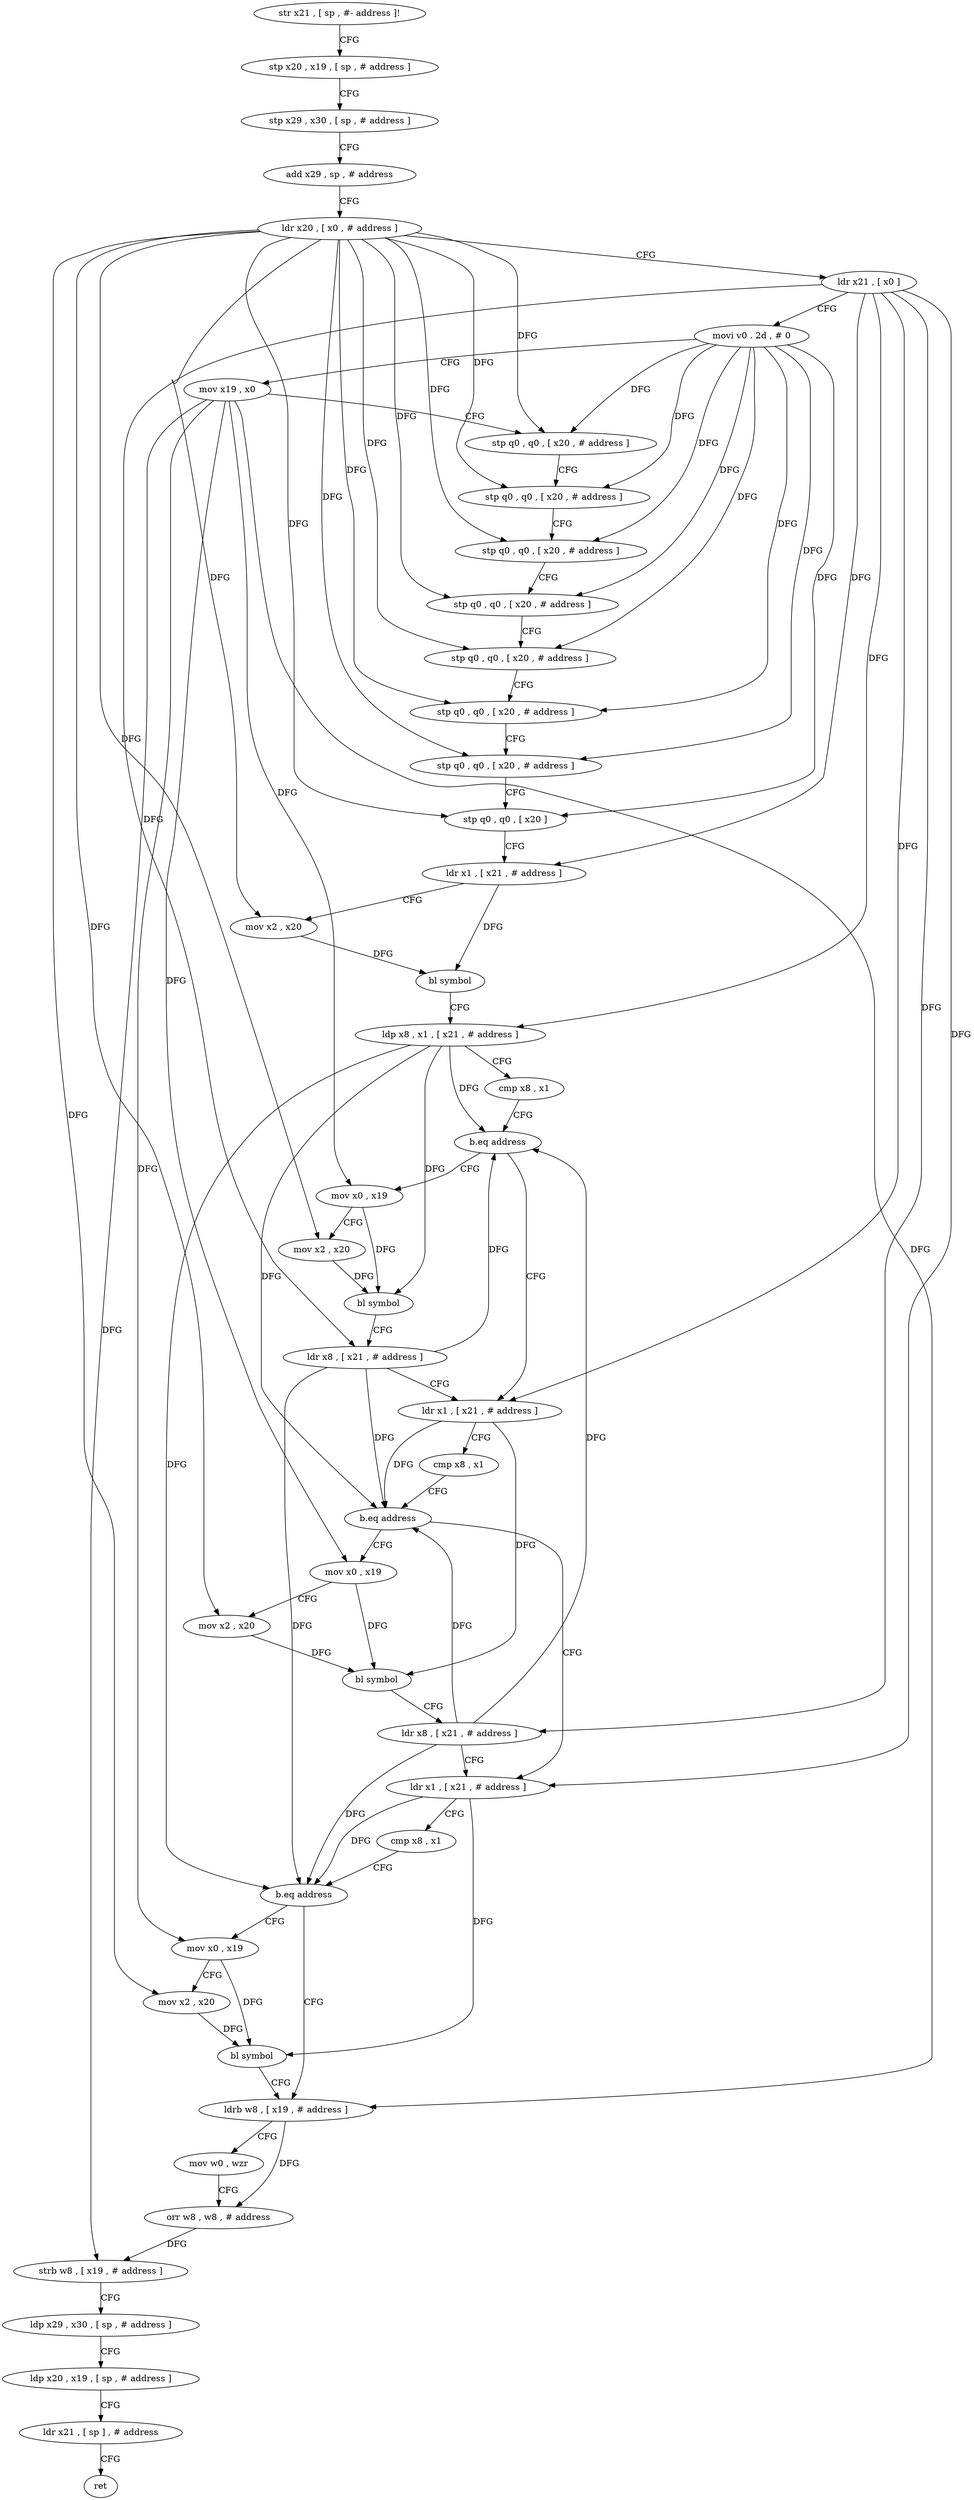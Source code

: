 digraph "func" {
"4221308" [label = "str x21 , [ sp , #- address ]!" ]
"4221312" [label = "stp x20 , x19 , [ sp , # address ]" ]
"4221316" [label = "stp x29 , x30 , [ sp , # address ]" ]
"4221320" [label = "add x29 , sp , # address" ]
"4221324" [label = "ldr x20 , [ x0 , # address ]" ]
"4221328" [label = "ldr x21 , [ x0 ]" ]
"4221332" [label = "movi v0 . 2d , # 0" ]
"4221336" [label = "mov x19 , x0" ]
"4221340" [label = "stp q0 , q0 , [ x20 , # address ]" ]
"4221344" [label = "stp q0 , q0 , [ x20 , # address ]" ]
"4221348" [label = "stp q0 , q0 , [ x20 , # address ]" ]
"4221352" [label = "stp q0 , q0 , [ x20 , # address ]" ]
"4221356" [label = "stp q0 , q0 , [ x20 , # address ]" ]
"4221360" [label = "stp q0 , q0 , [ x20 , # address ]" ]
"4221364" [label = "stp q0 , q0 , [ x20 , # address ]" ]
"4221368" [label = "stp q0 , q0 , [ x20 ]" ]
"4221372" [label = "ldr x1 , [ x21 , # address ]" ]
"4221376" [label = "mov x2 , x20" ]
"4221380" [label = "bl symbol" ]
"4221384" [label = "ldp x8 , x1 , [ x21 , # address ]" ]
"4221388" [label = "cmp x8 , x1" ]
"4221392" [label = "b.eq address" ]
"4221412" [label = "ldr x1 , [ x21 , # address ]" ]
"4221396" [label = "mov x0 , x19" ]
"4221416" [label = "cmp x8 , x1" ]
"4221420" [label = "b.eq address" ]
"4221440" [label = "ldr x1 , [ x21 , # address ]" ]
"4221424" [label = "mov x0 , x19" ]
"4221400" [label = "mov x2 , x20" ]
"4221404" [label = "bl symbol" ]
"4221408" [label = "ldr x8 , [ x21 , # address ]" ]
"4221444" [label = "cmp x8 , x1" ]
"4221448" [label = "b.eq address" ]
"4221464" [label = "ldrb w8 , [ x19 , # address ]" ]
"4221452" [label = "mov x0 , x19" ]
"4221428" [label = "mov x2 , x20" ]
"4221432" [label = "bl symbol" ]
"4221436" [label = "ldr x8 , [ x21 , # address ]" ]
"4221468" [label = "mov w0 , wzr" ]
"4221472" [label = "orr w8 , w8 , # address" ]
"4221476" [label = "strb w8 , [ x19 , # address ]" ]
"4221480" [label = "ldp x29 , x30 , [ sp , # address ]" ]
"4221484" [label = "ldp x20 , x19 , [ sp , # address ]" ]
"4221488" [label = "ldr x21 , [ sp ] , # address" ]
"4221492" [label = "ret" ]
"4221456" [label = "mov x2 , x20" ]
"4221460" [label = "bl symbol" ]
"4221308" -> "4221312" [ label = "CFG" ]
"4221312" -> "4221316" [ label = "CFG" ]
"4221316" -> "4221320" [ label = "CFG" ]
"4221320" -> "4221324" [ label = "CFG" ]
"4221324" -> "4221328" [ label = "CFG" ]
"4221324" -> "4221340" [ label = "DFG" ]
"4221324" -> "4221344" [ label = "DFG" ]
"4221324" -> "4221348" [ label = "DFG" ]
"4221324" -> "4221352" [ label = "DFG" ]
"4221324" -> "4221356" [ label = "DFG" ]
"4221324" -> "4221360" [ label = "DFG" ]
"4221324" -> "4221364" [ label = "DFG" ]
"4221324" -> "4221368" [ label = "DFG" ]
"4221324" -> "4221376" [ label = "DFG" ]
"4221324" -> "4221400" [ label = "DFG" ]
"4221324" -> "4221428" [ label = "DFG" ]
"4221324" -> "4221456" [ label = "DFG" ]
"4221328" -> "4221332" [ label = "CFG" ]
"4221328" -> "4221372" [ label = "DFG" ]
"4221328" -> "4221384" [ label = "DFG" ]
"4221328" -> "4221412" [ label = "DFG" ]
"4221328" -> "4221408" [ label = "DFG" ]
"4221328" -> "4221440" [ label = "DFG" ]
"4221328" -> "4221436" [ label = "DFG" ]
"4221332" -> "4221336" [ label = "CFG" ]
"4221332" -> "4221340" [ label = "DFG" ]
"4221332" -> "4221344" [ label = "DFG" ]
"4221332" -> "4221348" [ label = "DFG" ]
"4221332" -> "4221352" [ label = "DFG" ]
"4221332" -> "4221356" [ label = "DFG" ]
"4221332" -> "4221360" [ label = "DFG" ]
"4221332" -> "4221364" [ label = "DFG" ]
"4221332" -> "4221368" [ label = "DFG" ]
"4221336" -> "4221340" [ label = "CFG" ]
"4221336" -> "4221396" [ label = "DFG" ]
"4221336" -> "4221424" [ label = "DFG" ]
"4221336" -> "4221464" [ label = "DFG" ]
"4221336" -> "4221476" [ label = "DFG" ]
"4221336" -> "4221452" [ label = "DFG" ]
"4221340" -> "4221344" [ label = "CFG" ]
"4221344" -> "4221348" [ label = "CFG" ]
"4221348" -> "4221352" [ label = "CFG" ]
"4221352" -> "4221356" [ label = "CFG" ]
"4221356" -> "4221360" [ label = "CFG" ]
"4221360" -> "4221364" [ label = "CFG" ]
"4221364" -> "4221368" [ label = "CFG" ]
"4221368" -> "4221372" [ label = "CFG" ]
"4221372" -> "4221376" [ label = "CFG" ]
"4221372" -> "4221380" [ label = "DFG" ]
"4221376" -> "4221380" [ label = "DFG" ]
"4221380" -> "4221384" [ label = "CFG" ]
"4221384" -> "4221388" [ label = "CFG" ]
"4221384" -> "4221392" [ label = "DFG" ]
"4221384" -> "4221420" [ label = "DFG" ]
"4221384" -> "4221448" [ label = "DFG" ]
"4221384" -> "4221404" [ label = "DFG" ]
"4221388" -> "4221392" [ label = "CFG" ]
"4221392" -> "4221412" [ label = "CFG" ]
"4221392" -> "4221396" [ label = "CFG" ]
"4221412" -> "4221416" [ label = "CFG" ]
"4221412" -> "4221420" [ label = "DFG" ]
"4221412" -> "4221432" [ label = "DFG" ]
"4221396" -> "4221400" [ label = "CFG" ]
"4221396" -> "4221404" [ label = "DFG" ]
"4221416" -> "4221420" [ label = "CFG" ]
"4221420" -> "4221440" [ label = "CFG" ]
"4221420" -> "4221424" [ label = "CFG" ]
"4221440" -> "4221444" [ label = "CFG" ]
"4221440" -> "4221448" [ label = "DFG" ]
"4221440" -> "4221460" [ label = "DFG" ]
"4221424" -> "4221428" [ label = "CFG" ]
"4221424" -> "4221432" [ label = "DFG" ]
"4221400" -> "4221404" [ label = "DFG" ]
"4221404" -> "4221408" [ label = "CFG" ]
"4221408" -> "4221412" [ label = "CFG" ]
"4221408" -> "4221392" [ label = "DFG" ]
"4221408" -> "4221420" [ label = "DFG" ]
"4221408" -> "4221448" [ label = "DFG" ]
"4221444" -> "4221448" [ label = "CFG" ]
"4221448" -> "4221464" [ label = "CFG" ]
"4221448" -> "4221452" [ label = "CFG" ]
"4221464" -> "4221468" [ label = "CFG" ]
"4221464" -> "4221472" [ label = "DFG" ]
"4221452" -> "4221456" [ label = "CFG" ]
"4221452" -> "4221460" [ label = "DFG" ]
"4221428" -> "4221432" [ label = "DFG" ]
"4221432" -> "4221436" [ label = "CFG" ]
"4221436" -> "4221440" [ label = "CFG" ]
"4221436" -> "4221392" [ label = "DFG" ]
"4221436" -> "4221420" [ label = "DFG" ]
"4221436" -> "4221448" [ label = "DFG" ]
"4221468" -> "4221472" [ label = "CFG" ]
"4221472" -> "4221476" [ label = "DFG" ]
"4221476" -> "4221480" [ label = "CFG" ]
"4221480" -> "4221484" [ label = "CFG" ]
"4221484" -> "4221488" [ label = "CFG" ]
"4221488" -> "4221492" [ label = "CFG" ]
"4221456" -> "4221460" [ label = "DFG" ]
"4221460" -> "4221464" [ label = "CFG" ]
}
